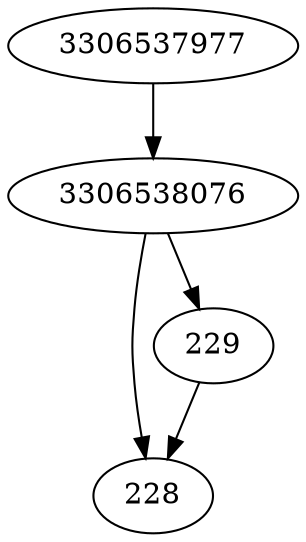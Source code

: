 strict digraph  {
3306537977;
228;
229;
3306538076;
3306537977 -> 3306538076;
229 -> 228;
3306538076 -> 228;
3306538076 -> 229;
}
